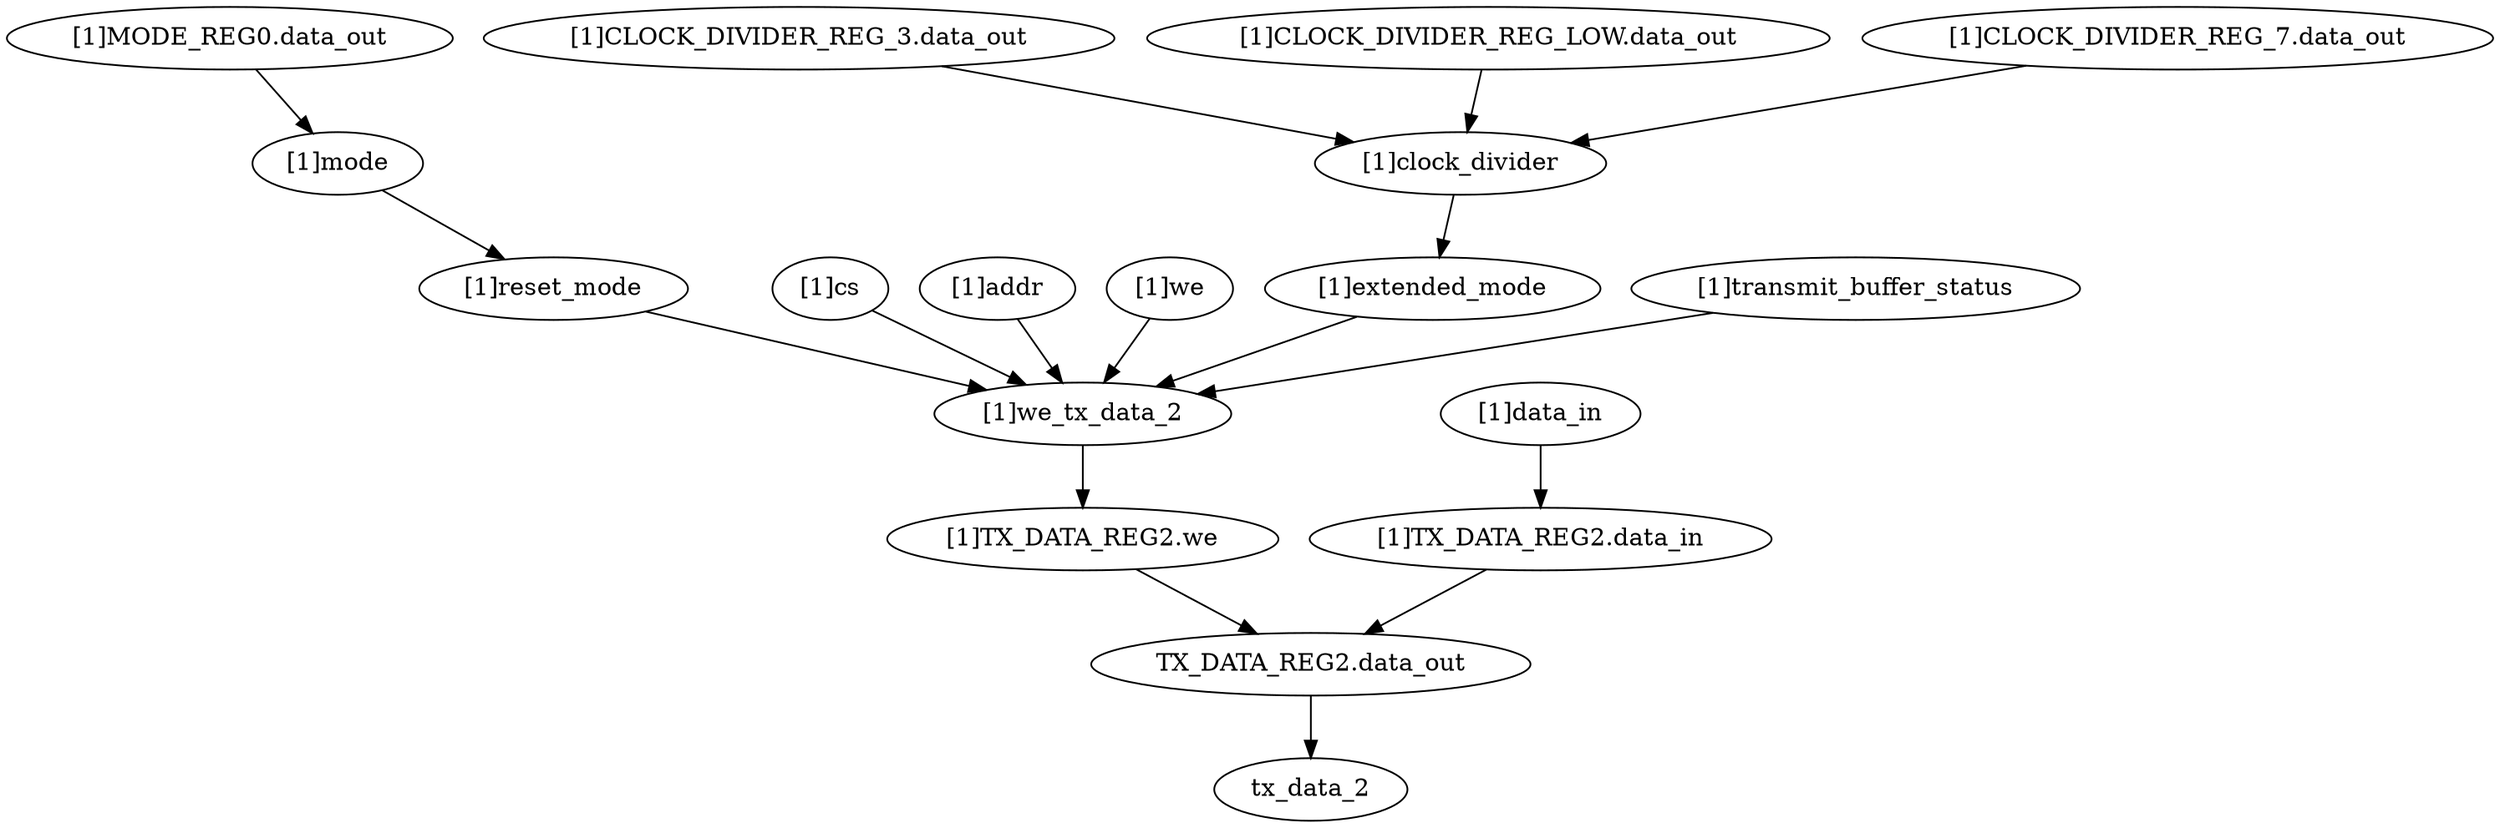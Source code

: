 strict digraph "" {
	"TX_DATA_REG2.data_out"	 [complexity=0,
		importance=0.00860143114242,
		rank=0.0];
	tx_data_2	 [complexity=0,
		importance=0.00416216379386,
		rank=0.0];
	"TX_DATA_REG2.data_out" -> tx_data_2;
	"[1]TX_DATA_REG2.we"	 [complexity=1,
		importance=0.0116258004526,
		rank=0.0116258004526];
	"[1]TX_DATA_REG2.we" -> "TX_DATA_REG2.data_out";
	"[1]CLOCK_DIVIDER_REG_3.data_out"	 [complexity=12,
		importance=0.0315822960711,
		rank=0.00263185800593];
	"[1]clock_divider"	 [complexity=12,
		importance=0.0263957286628,
		rank=0.00219964405523];
	"[1]CLOCK_DIVIDER_REG_3.data_out" -> "[1]clock_divider";
	"[1]CLOCK_DIVIDER_REG_LOW.data_out"	 [complexity=12,
		importance=0.0315254567776,
		rank=0.00262712139814];
	"[1]CLOCK_DIVIDER_REG_LOW.data_out" -> "[1]clock_divider";
	"[1]mode"	 [complexity=12,
		importance=0.02179225724,
		rank=0.00181602143667];
	"[1]reset_mode"	 [complexity=10,
		importance=0.0165988709304,
		rank=0.00165988709304];
	"[1]mode" -> "[1]reset_mode";
	"[1]MODE_REG0.data_out"	 [complexity=12,
		importance=0.0282943500624,
		rank=0.0023578625052];
	"[1]MODE_REG0.data_out" -> "[1]mode";
	"[1]we_tx_data_2"	 [complexity=1,
		importance=0.0137902249116,
		rank=0.0137902249116];
	"[1]reset_mode" -> "[1]we_tx_data_2";
	"[1]cs"	 [complexity=10,
		importance=0.0157326619646,
		rank=0.00157326619646];
	"[1]cs" -> "[1]we_tx_data_2";
	"[1]addr"	 [complexity=10,
		importance=0.0157326619646,
		rank=0.00157326619646];
	"[1]addr" -> "[1]we_tx_data_2";
	"[1]TX_DATA_REG2.data_in"	 [complexity=2,
		importance=0.0105716110681,
		rank=0.00528580553407];
	"[1]TX_DATA_REG2.data_in" -> "TX_DATA_REG2.data_out";
	"[1]we_tx_data_2" -> "[1]TX_DATA_REG2.we";
	"[1]we"	 [complexity=10,
		importance=0.0157326619646,
		rank=0.00157326619646];
	"[1]we" -> "[1]we_tx_data_2";
	"[1]extended_mode"	 [complexity=10,
		importance=0.0167026514142,
		rank=0.00167026514142];
	"[1]clock_divider" -> "[1]extended_mode";
	"[1]extended_mode" -> "[1]we_tx_data_2";
	"[1]transmit_buffer_status"	 [complexity=10,
		importance=0.0171379942103,
		rank=0.00171379942103];
	"[1]transmit_buffer_status" -> "[1]we_tx_data_2";
	"[1]CLOCK_DIVIDER_REG_7.data_out"	 [complexity=12,
		importance=0.0315822960711,
		rank=0.00263185800593];
	"[1]CLOCK_DIVIDER_REG_7.data_out" -> "[1]clock_divider";
	"[1]data_in"	 [complexity=2,
		importance=0.0125140481211,
		rank=0.00625702406055];
	"[1]data_in" -> "[1]TX_DATA_REG2.data_in";
}
